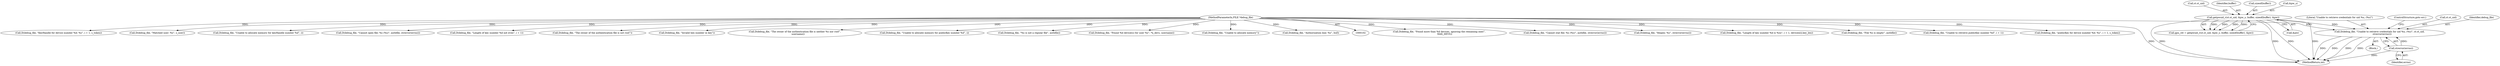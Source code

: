 digraph "0_pam-u2f_18b1914e32b74ff52000f10e97067e841e5fff62_1@pointer" {
"1000231" [label="(Call,D(debug_file, \"Unable to retrieve credentials for uid %u, (%s)\", st.st_uid,\n       strerror(errno)))"];
"1000107" [label="(MethodParameterIn,FILE *debug_file)"];
"1000211" [label="(Call,getpwuid_r(st.st_uid, &pw_s, buffer, sizeof(buffer), &pw))"];
"1000237" [label="(Call,strerror(errno))"];
"1000462" [label="(Call,D(debug_file, \"Found more than %d devices, ignoring the remaining ones\",\n               MAX_DEVS))"];
"1000174" [label="(Call,D(debug_file, \"Cannot stat file: %s (%s)\", authfile, strerror(errno)))"];
"1000286" [label="(Call,D(debug_file, \"fdopen: %s\", strerror(errno)))"];
"1000209" [label="(Call,gpu_ret = getpwuid_r(st.st_uid, &pw_s, buffer, sizeof(buffer), &pw))"];
"1000231" [label="(Call,D(debug_file, \"Unable to retrieve credentials for uid %u, (%s)\", st.st_uid,\n       strerror(errno)))"];
"1000234" [label="(Call,st.st_uid)"];
"1000557" [label="(Call,D(debug_file, \"Length of key number %d is %zu\", i + 1, devices[i].key_len))"];
"1000204" [label="(Call,D(debug_file, \"File %s is empty\", authfile))"];
"1000512" [label="(Call,D(debug_file, \"Unable to retrieve publicKey number %d\", i + 1))"];
"1000237" [label="(Call,strerror(errno))"];
"1000211" [label="(Call,getpwuid_r(st.st_uid, &pw_s, buffer, sizeof(buffer), &pw))"];
"1000722" [label="(MethodReturn,int)"];
"1000232" [label="(Identifier,debug_file)"];
"1000238" [label="(Identifier,errno)"];
"1000233" [label="(Literal,\"Unable to retrieve credentials for uid %u, (%s)\")"];
"1000521" [label="(Call,D(debug_file, \"publicKey for device number %d: %s\", i + 1, s_token))"];
"1000469" [label="(Call,D(debug_file, \"KeyHandle for device number %d: %s\", i + 1, s_token))"];
"1000212" [label="(Call,st.st_uid)"];
"1000372" [label="(Call,D(debug_file, \"Matched user: %s\", s_user))"];
"1000494" [label="(Call,D(debug_file, \"Unable to allocate memory for keyHandle number %d\", i))"];
"1000157" [label="(Call,D(debug_file, \"Cannot open file: %s (%s)\", authfile, strerror(errno)))"];
"1000220" [label="(Call,&pw)"];
"1000217" [label="(Identifier,buffer)"];
"1000230" [label="(Block,)"];
"1000538" [label="(Call,D(debug_file, \"Length of key number %d not even\", i + 1))"];
"1000218" [label="(Call,sizeof(buffer))"];
"1000215" [label="(Call,&pw_s)"];
"1000270" [label="(Call,D(debug_file, \"The owner of the authentication file is not root\"))"];
"1000629" [label="(Call,D(debug_file, \"Invalid hex number in key\"))"];
"1000239" [label="(ControlStructure,goto err;)"];
"1000264" [label="(Call,D(debug_file, \"The owner of the authentication file is neither %s nor root\",\n         username))"];
"1000107" [label="(MethodParameterIn,FILE *debug_file)"];
"1000593" [label="(Call,D(debug_file, \"Unable to allocate memory for publicKey number %d\", i))"];
"1000190" [label="(Call,D(debug_file, \"%s is not a regular file\", authfile))"];
"1000648" [label="(Call,D(debug_file, \"Found %d device(s) for user %s\", *n_devs, username))"];
"1000307" [label="(Call,D(debug_file, \"Unable to allocate memory\"))"];
"1000350" [label="(Call,D(debug_file, \"Authorization line: %s\", buf))"];
"1000231" -> "1000230"  [label="AST: "];
"1000231" -> "1000237"  [label="CFG: "];
"1000232" -> "1000231"  [label="AST: "];
"1000233" -> "1000231"  [label="AST: "];
"1000234" -> "1000231"  [label="AST: "];
"1000237" -> "1000231"  [label="AST: "];
"1000239" -> "1000231"  [label="CFG: "];
"1000231" -> "1000722"  [label="DDG: "];
"1000231" -> "1000722"  [label="DDG: "];
"1000231" -> "1000722"  [label="DDG: "];
"1000231" -> "1000722"  [label="DDG: "];
"1000107" -> "1000231"  [label="DDG: "];
"1000211" -> "1000231"  [label="DDG: "];
"1000237" -> "1000231"  [label="DDG: "];
"1000107" -> "1000102"  [label="AST: "];
"1000107" -> "1000722"  [label="DDG: "];
"1000107" -> "1000157"  [label="DDG: "];
"1000107" -> "1000174"  [label="DDG: "];
"1000107" -> "1000190"  [label="DDG: "];
"1000107" -> "1000204"  [label="DDG: "];
"1000107" -> "1000264"  [label="DDG: "];
"1000107" -> "1000270"  [label="DDG: "];
"1000107" -> "1000286"  [label="DDG: "];
"1000107" -> "1000307"  [label="DDG: "];
"1000107" -> "1000350"  [label="DDG: "];
"1000107" -> "1000372"  [label="DDG: "];
"1000107" -> "1000462"  [label="DDG: "];
"1000107" -> "1000469"  [label="DDG: "];
"1000107" -> "1000494"  [label="DDG: "];
"1000107" -> "1000512"  [label="DDG: "];
"1000107" -> "1000521"  [label="DDG: "];
"1000107" -> "1000538"  [label="DDG: "];
"1000107" -> "1000557"  [label="DDG: "];
"1000107" -> "1000593"  [label="DDG: "];
"1000107" -> "1000629"  [label="DDG: "];
"1000107" -> "1000648"  [label="DDG: "];
"1000211" -> "1000209"  [label="AST: "];
"1000211" -> "1000220"  [label="CFG: "];
"1000212" -> "1000211"  [label="AST: "];
"1000215" -> "1000211"  [label="AST: "];
"1000217" -> "1000211"  [label="AST: "];
"1000218" -> "1000211"  [label="AST: "];
"1000220" -> "1000211"  [label="AST: "];
"1000209" -> "1000211"  [label="CFG: "];
"1000211" -> "1000722"  [label="DDG: "];
"1000211" -> "1000722"  [label="DDG: "];
"1000211" -> "1000722"  [label="DDG: "];
"1000211" -> "1000722"  [label="DDG: "];
"1000211" -> "1000209"  [label="DDG: "];
"1000211" -> "1000209"  [label="DDG: "];
"1000211" -> "1000209"  [label="DDG: "];
"1000211" -> "1000209"  [label="DDG: "];
"1000237" -> "1000238"  [label="CFG: "];
"1000238" -> "1000237"  [label="AST: "];
"1000237" -> "1000722"  [label="DDG: "];
}
